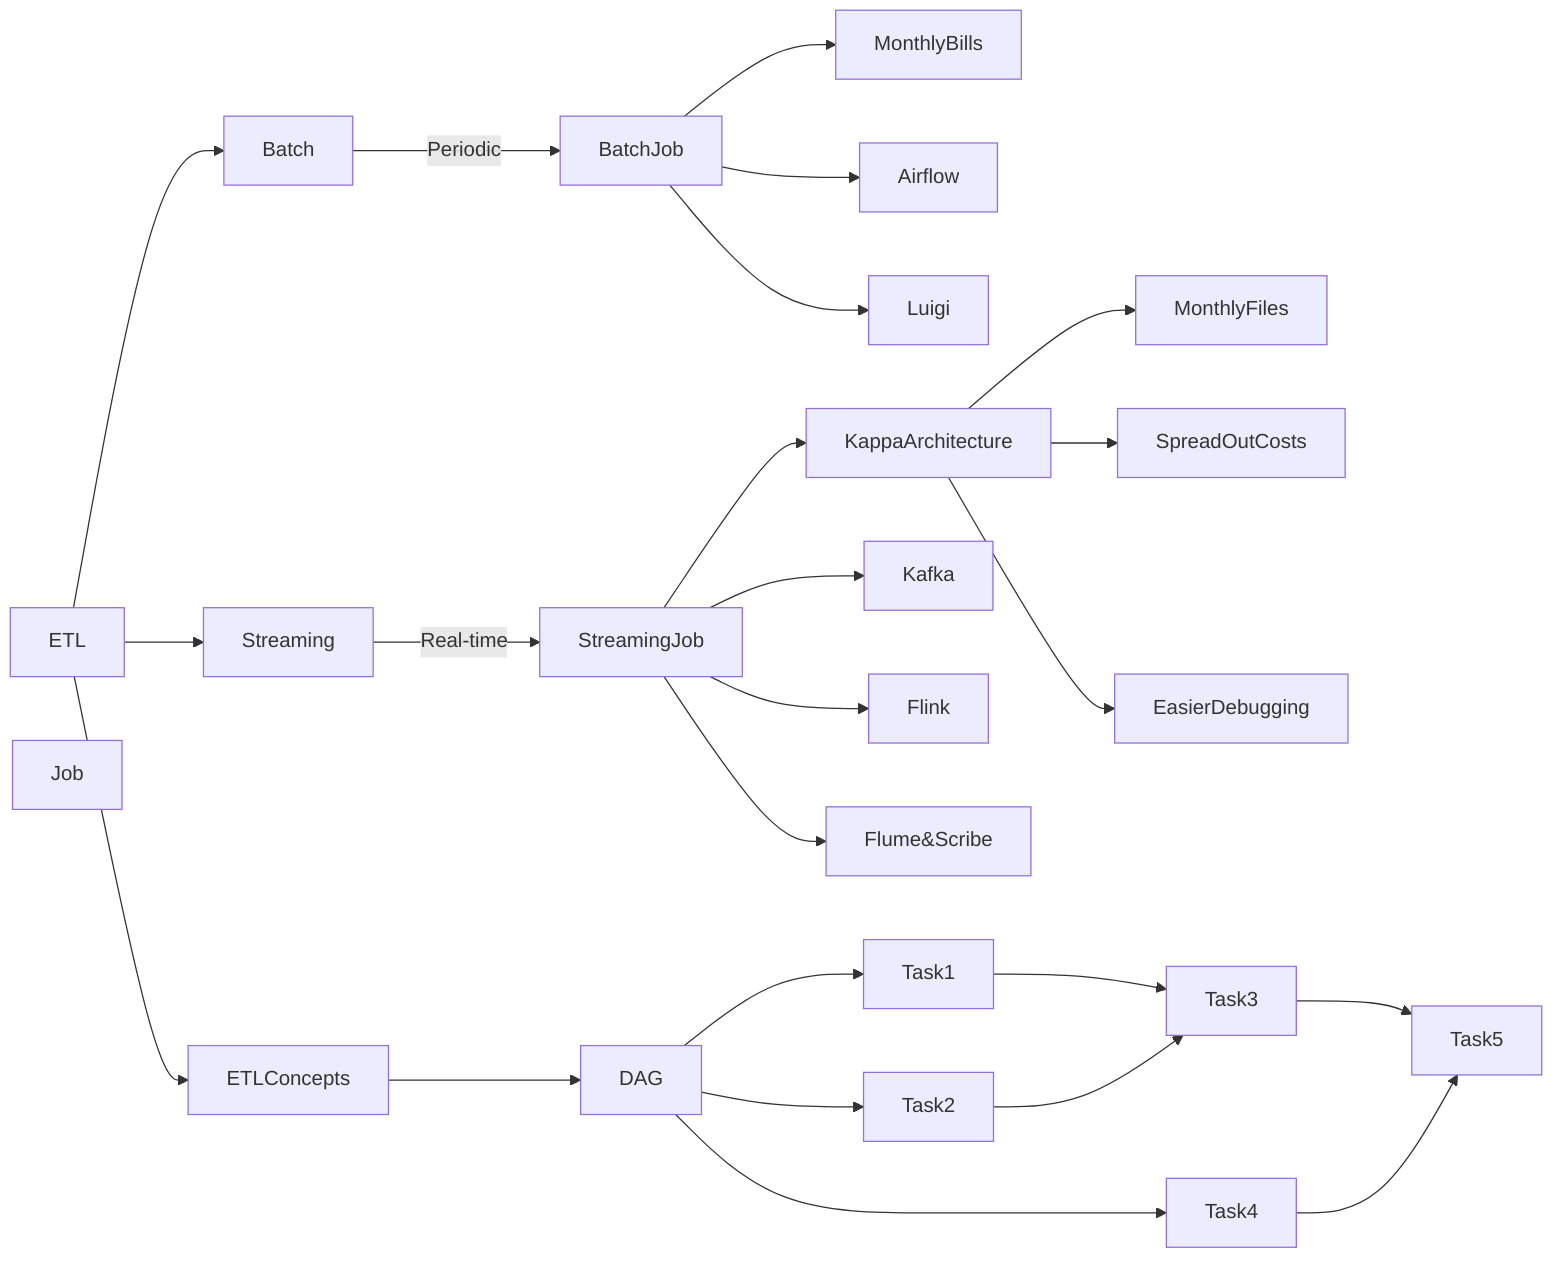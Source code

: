 graph LR
    ETL[ETL] --> Batch
    ETL --> Streaming
    Batch -->|Periodic| BatchJob
    Streaming -->|Real-time| StreamingJob
    BatchJob --> MonthlyBills
    StreamingJob --> KappaArchitecture
    KappaArchitecture --> MonthlyFiles
    KappaArchitecture --> SpreadOutCosts
    KappaArchitecture --> EasierDebugging
    BatchJob --> Airflow
    BatchJob --> Luigi
    StreamingJob --> Kafka
    StreamingJob --> Flink
    StreamingJob --> Flume&Scribe
    ETL --> ETLConcepts
    ETLConcepts --> DAG[DAG]
    DAG --> Task1
    DAG --> Task2
    Task1 --> Task3
    Task2 --> Task3
    DAG --> Task4
    Task3 --> Task5
    Task4 --> Task5
    Job[Job]